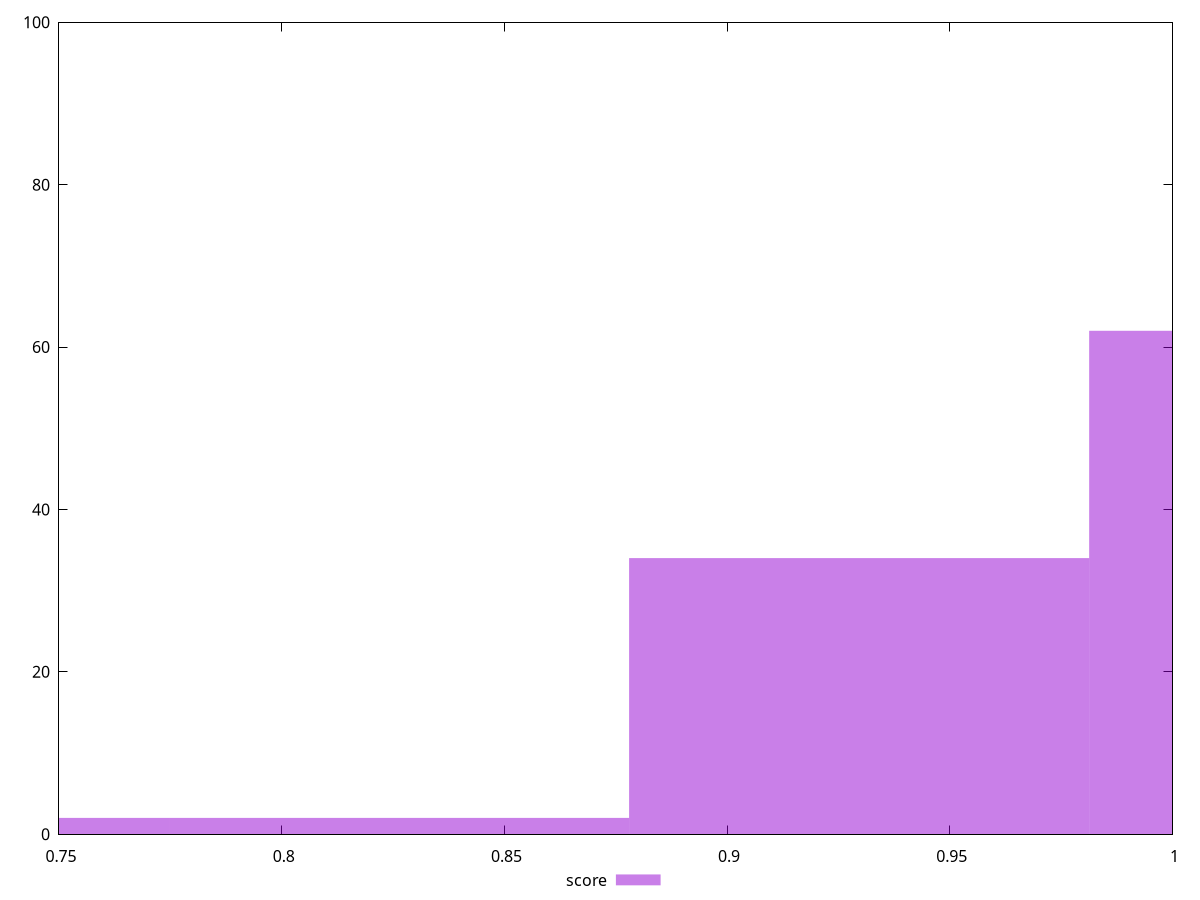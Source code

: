 reset

$score <<EOF
0.7230561275807972 2
0.8263498600923397 2
1.0329373251154246 62
0.9296435926038822 34
EOF

set key outside below
set boxwidth 0.10329373251154246
set xrange [0.75:1]
set yrange [0:100]
set trange [0:100]
set style fill transparent solid 0.5 noborder
set terminal svg size 640, 490 enhanced background rgb 'white'
set output "report_00019_2021-02-10T18-14-37.922Z//uses-rel-preconnect/samples/pages+cached+noadtech+nomedia+nocss/score/histogram.svg"

plot $score title "score" with boxes

reset
